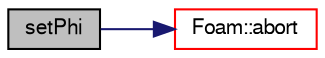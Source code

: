 digraph "setPhi"
{
  bgcolor="transparent";
  edge [fontname="FreeSans",fontsize="10",labelfontname="FreeSans",labelfontsize="10"];
  node [fontname="FreeSans",fontsize="10",shape=record];
  rankdir="LR";
  Node43897 [label="setPhi",height=0.2,width=0.4,color="black", fillcolor="grey75", style="filled", fontcolor="black"];
  Node43897 -> Node43898 [color="midnightblue",fontsize="10",style="solid",fontname="FreeSans"];
  Node43898 [label="Foam::abort",height=0.2,width=0.4,color="red",URL="$a21124.html#a447107a607d03e417307c203fa5fb44b"];
}
